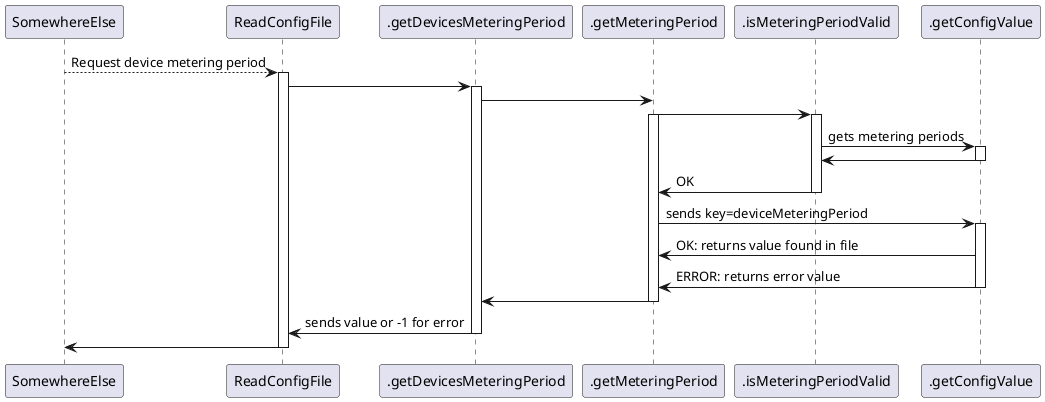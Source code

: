 @startuml
SomewhereElse--> ReadConfigFile: Request device metering period
activate ReadConfigFile
ReadConfigFile -> .getDevicesMeteringPeriod
activate .getDevicesMeteringPeriod
.getDevicesMeteringPeriod -> .getMeteringPeriod


.getMeteringPeriod -> .isMeteringPeriodValid
activate .getMeteringPeriod
activate .isMeteringPeriodValid
.isMeteringPeriodValid -> .getConfigValue: gets metering periods
activate .getConfigValue
.getConfigValue -> .isMeteringPeriodValid
deactivate .getConfigValue
.isMeteringPeriodValid -> .getMeteringPeriod : OK
deactivate .isMeteringPeriodValid


.getMeteringPeriod -> .getConfigValue: sends key=deviceMeteringPeriod
activate .getConfigValue
.getConfigValue -> .getMeteringPeriod: OK: returns value found in file
.getConfigValue -> .getMeteringPeriod: ERROR: returns error value
deactivate .getConfigValue
.getMeteringPeriod -> .getDevicesMeteringPeriod
deactivate .getMeteringPeriod
.getDevicesMeteringPeriod -> ReadConfigFile : sends value or -1 for error
deactivate .getDevicesMeteringPeriod
ReadConfigFile -> SomewhereElse
deactivate ReadConfigFile
@enduml

